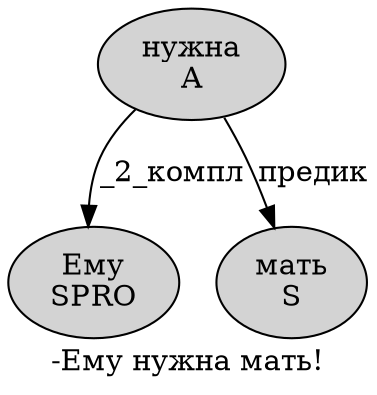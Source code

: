 digraph SENTENCE_150 {
	graph [label="-Ему нужна мать!"]
	node [style=filled]
		1 [label="Ему
SPRO" color="" fillcolor=lightgray penwidth=1 shape=ellipse]
		2 [label="нужна
A" color="" fillcolor=lightgray penwidth=1 shape=ellipse]
		3 [label="мать
S" color="" fillcolor=lightgray penwidth=1 shape=ellipse]
			2 -> 1 [label="_2_компл"]
			2 -> 3 [label="предик"]
}
